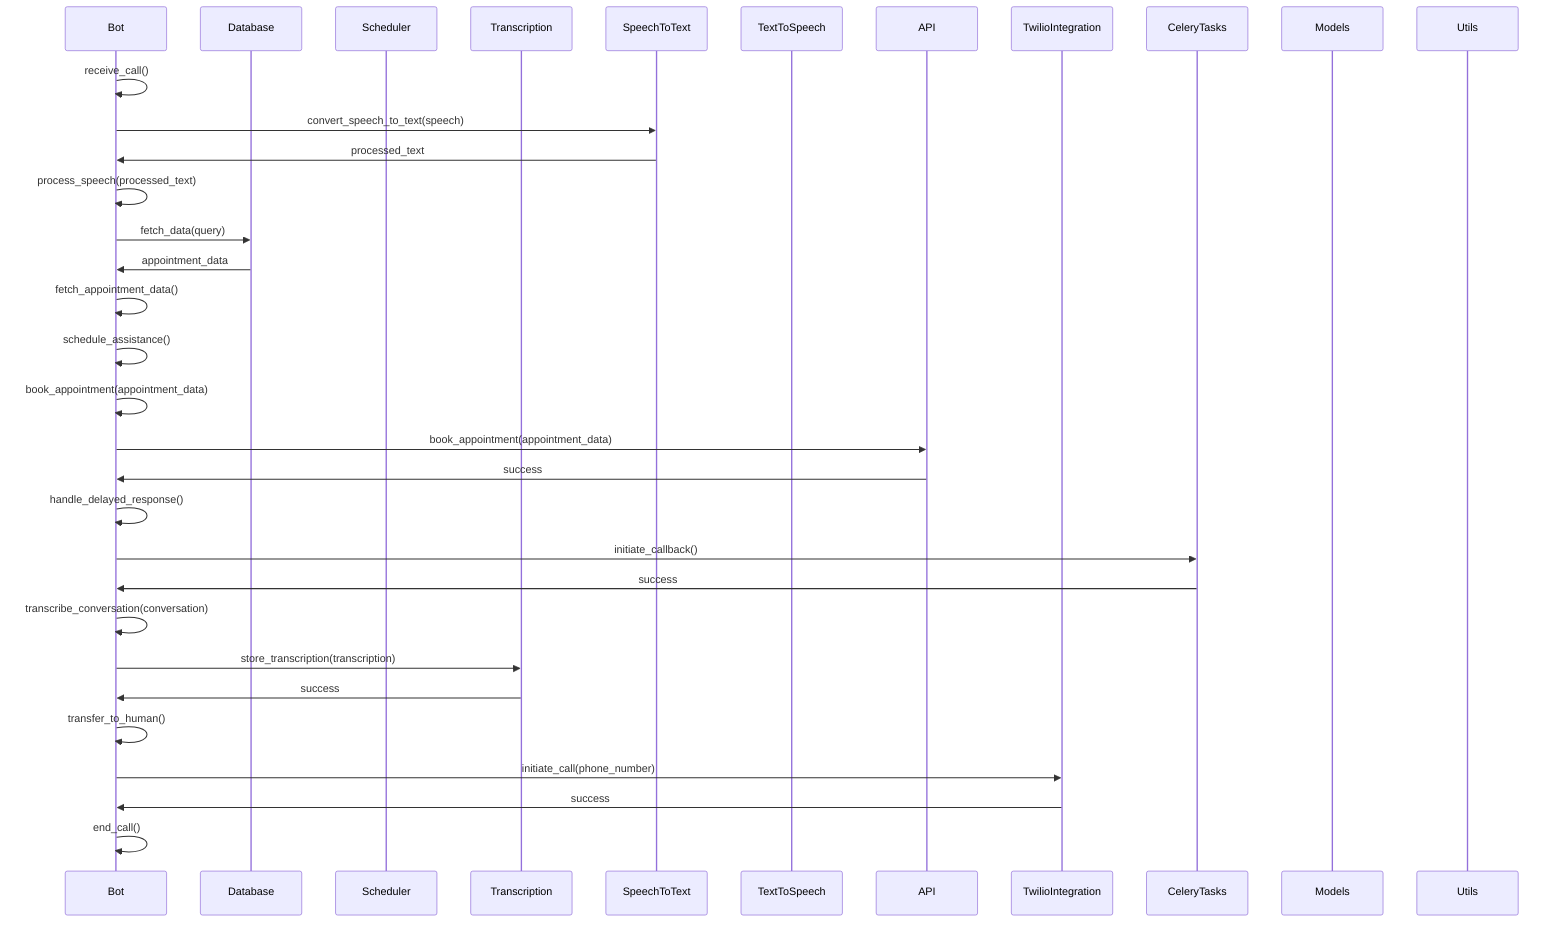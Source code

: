 sequenceDiagram
    participant Bot as Bot
    participant Database as Database
    participant Scheduler as Scheduler
    participant Transcription as Transcription
    participant SpeechToText as SpeechToText
    participant TextToSpeech as TextToSpeech
    participant API as API
    participant TwilioIntegration as TwilioIntegration
    participant CeleryTasks as CeleryTasks
    participant Models as Models
    participant Utils as Utils

    Bot->>Bot: receive_call()
    Bot->>SpeechToText: convert_speech_to_text(speech)
    SpeechToText->>Bot: processed_text
    Bot->>Bot: process_speech(processed_text)
    Bot->>Database: fetch_data(query)
    Database->>Bot: appointment_data
    Bot->>Bot: fetch_appointment_data()
    Bot->>Bot: schedule_assistance()
    Bot->>Bot: book_appointment(appointment_data)
    Bot->>API: book_appointment(appointment_data)
    API->>Bot: success
    Bot->>Bot: handle_delayed_response()
    Bot->>CeleryTasks: initiate_callback()
    CeleryTasks->>Bot: success
    Bot->>Bot: transcribe_conversation(conversation)
    Bot->>Transcription: store_transcription(transcription)
    Transcription->>Bot: success
    Bot->>Bot: transfer_to_human()
    Bot->>TwilioIntegration: initiate_call(phone_number)
    TwilioIntegration->>Bot: success
    Bot->>Bot: end_call()